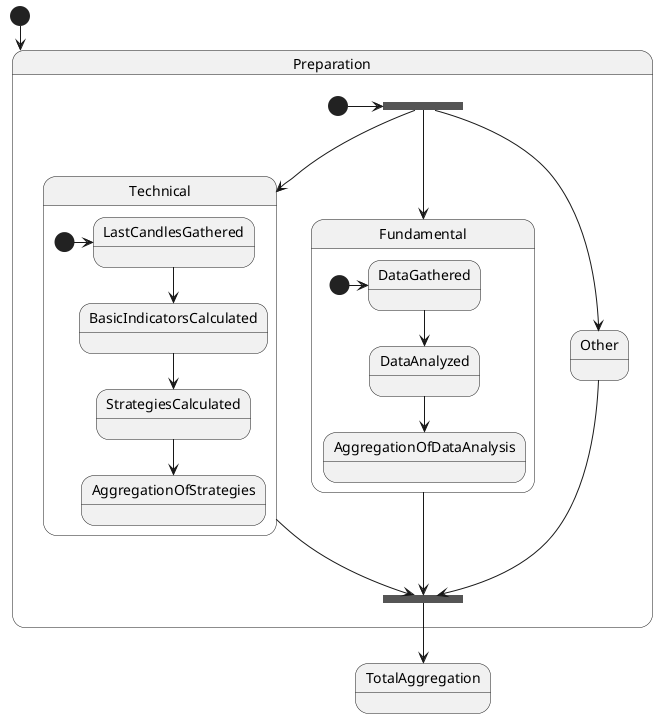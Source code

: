 @startuml
'https://plantuml.com/state-diagram
'todo consider extracting fundamental/technical to another state diagrams
'scale 350 width
[*] --> Preparation

state Preparation {
  state fork_state <<fork>>
  state join_state <<join>>
  [*] -> fork_state
  fork_state --> Technical
  fork_state --> Fundamental
  fork_state --> Other
  Technical --> join_state
  Fundamental --> join_state
  Other --> join_state
  state Technical {
     [*] -> LastCandlesGathered
     LastCandlesGathered --> BasicIndicatorsCalculated
     BasicIndicatorsCalculated --> StrategiesCalculated
     StrategiesCalculated --> AggregationOfStrategies
  }
  state Fundamental {
    [*] -> DataGathered
    DataGathered --> DataAnalyzed
    DataAnalyzed --> AggregationOfDataAnalysis
  }
}

join_state --> TotalAggregation

@enduml